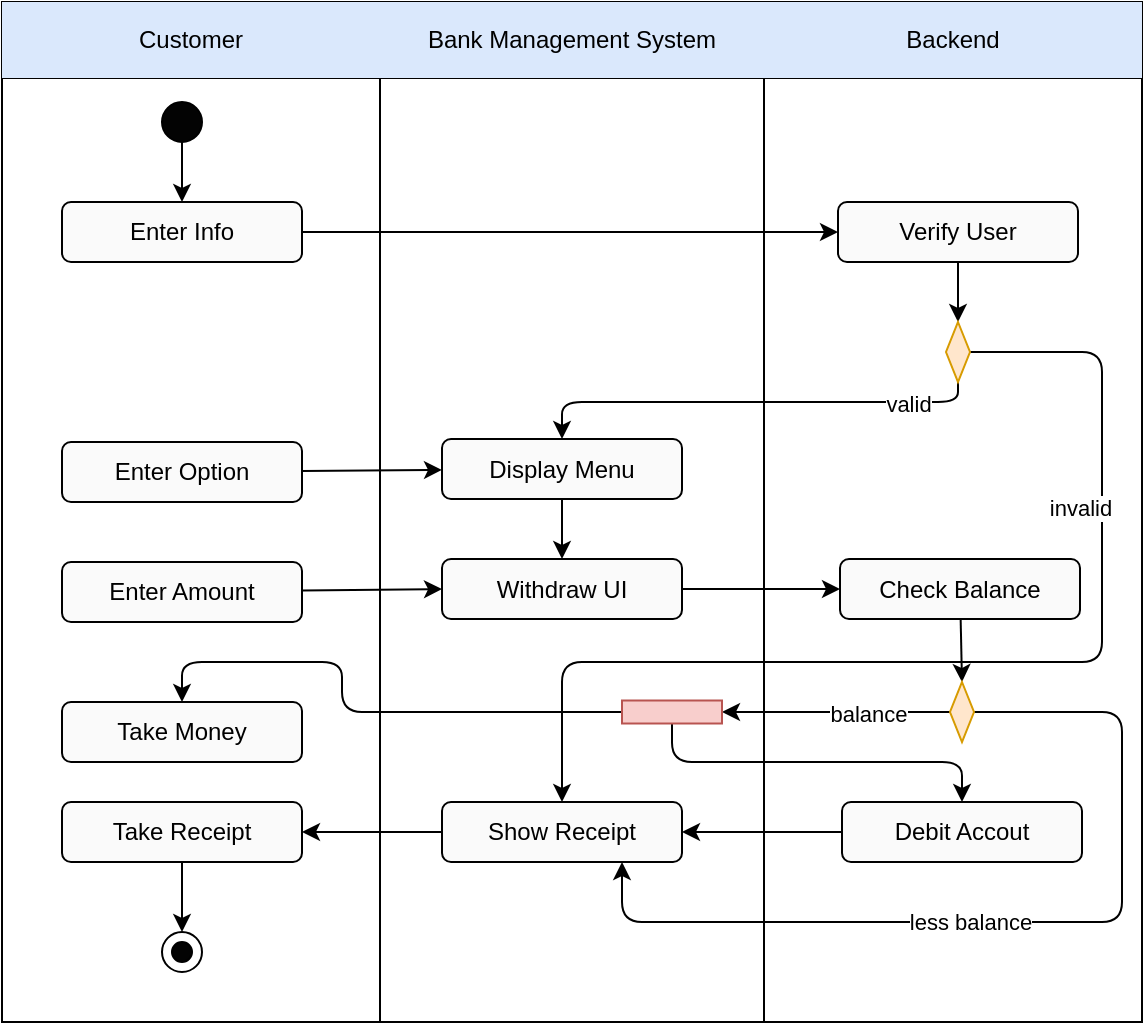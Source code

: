 <mxfile>
    <diagram id="JxLHlZ8fzK5wtSdJape4" name="Page-1">
        <mxGraphModel dx="1279" dy="549" grid="1" gridSize="10" guides="1" tooltips="1" connect="1" arrows="1" fold="1" page="1" pageScale="1" pageWidth="850" pageHeight="1100" math="0" shadow="0">
            <root>
                <mxCell id="0"/>
                <mxCell id="1" parent="0"/>
                <mxCell id="2" value="" style="shape=table;html=1;whiteSpace=wrap;startSize=0;container=1;collapsible=0;childLayout=tableLayout;" vertex="1" parent="1">
                    <mxGeometry x="140" y="20" width="570" height="510" as="geometry"/>
                </mxCell>
                <mxCell id="3" value="" style="shape=tableRow;horizontal=0;startSize=0;swimlaneHead=0;swimlaneBody=0;top=0;left=0;bottom=0;right=0;collapsible=0;dropTarget=0;fillColor=none;points=[[0,0.5],[1,0.5]];portConstraint=eastwest;" vertex="1" parent="2">
                    <mxGeometry width="570" height="38" as="geometry"/>
                </mxCell>
                <mxCell id="4" value="Customer" style="shape=partialRectangle;html=1;whiteSpace=wrap;connectable=0;fillColor=#dae8fc;top=0;left=0;bottom=0;right=0;overflow=hidden;strokeColor=#6c8ebf;" vertex="1" parent="3">
                    <mxGeometry width="189" height="38" as="geometry">
                        <mxRectangle width="189" height="38" as="alternateBounds"/>
                    </mxGeometry>
                </mxCell>
                <mxCell id="5" value="Bank Management System" style="shape=partialRectangle;html=1;whiteSpace=wrap;connectable=0;fillColor=#dae8fc;top=0;left=0;bottom=0;right=0;overflow=hidden;strokeColor=#6c8ebf;" vertex="1" parent="3">
                    <mxGeometry x="189" width="192" height="38" as="geometry">
                        <mxRectangle width="192" height="38" as="alternateBounds"/>
                    </mxGeometry>
                </mxCell>
                <mxCell id="6" value="Backend" style="shape=partialRectangle;html=1;whiteSpace=wrap;connectable=0;fillColor=#dae8fc;top=0;left=0;bottom=0;right=0;overflow=hidden;strokeColor=#6c8ebf;" vertex="1" parent="3">
                    <mxGeometry x="381" width="189" height="38" as="geometry">
                        <mxRectangle width="189" height="38" as="alternateBounds"/>
                    </mxGeometry>
                </mxCell>
                <mxCell id="7" value="" style="shape=tableRow;horizontal=0;startSize=0;swimlaneHead=0;swimlaneBody=0;top=0;left=0;bottom=0;right=0;collapsible=0;dropTarget=0;fillColor=none;points=[[0,0.5],[1,0.5]];portConstraint=eastwest;" vertex="1" parent="2">
                    <mxGeometry y="38" width="570" height="472" as="geometry"/>
                </mxCell>
                <mxCell id="8" value="" style="shape=partialRectangle;html=1;whiteSpace=wrap;connectable=0;fillColor=none;top=0;left=0;bottom=0;right=0;overflow=hidden;" vertex="1" parent="7">
                    <mxGeometry width="189" height="472" as="geometry">
                        <mxRectangle width="189" height="472" as="alternateBounds"/>
                    </mxGeometry>
                </mxCell>
                <mxCell id="9" value="" style="shape=partialRectangle;html=1;whiteSpace=wrap;connectable=0;fillColor=none;top=0;left=0;bottom=0;right=0;overflow=hidden;" vertex="1" parent="7">
                    <mxGeometry x="189" width="192" height="472" as="geometry">
                        <mxRectangle width="192" height="472" as="alternateBounds"/>
                    </mxGeometry>
                </mxCell>
                <mxCell id="10" value="" style="shape=partialRectangle;html=1;whiteSpace=wrap;connectable=0;fillColor=none;top=0;left=0;bottom=0;right=0;overflow=hidden;pointerEvents=1;" vertex="1" parent="7">
                    <mxGeometry x="381" width="189" height="472" as="geometry">
                        <mxRectangle width="189" height="472" as="alternateBounds"/>
                    </mxGeometry>
                </mxCell>
                <mxCell id="11" style="edgeStyle=none;html=1;" edge="1" parent="1" source="12" target="14">
                    <mxGeometry relative="1" as="geometry"/>
                </mxCell>
                <mxCell id="12" value="" style="ellipse;whiteSpace=wrap;html=1;fillColor=#030303;" vertex="1" parent="1">
                    <mxGeometry x="220" y="70" width="20" height="20" as="geometry"/>
                </mxCell>
                <mxCell id="14" value="Enter Info" style="whiteSpace=wrap;html=1;fillColor=#FAFAFA;rounded=1;" vertex="1" parent="1">
                    <mxGeometry x="170" y="120" width="120" height="30" as="geometry"/>
                </mxCell>
                <mxCell id="15" style="edgeStyle=none;html=1;entryX=0;entryY=0.5;entryDx=0;entryDy=0;exitX=1;exitY=0.5;exitDx=0;exitDy=0;" edge="1" parent="1" source="14" target="22">
                    <mxGeometry relative="1" as="geometry">
                        <mxPoint x="480" y="135" as="sourcePoint"/>
                    </mxGeometry>
                </mxCell>
                <mxCell id="17" style="edgeStyle=none;html=1;" edge="1" parent="1" source="18" target="33">
                    <mxGeometry relative="1" as="geometry"/>
                </mxCell>
                <mxCell id="18" value="Display Menu" style="whiteSpace=wrap;html=1;fillColor=#FAFAFA;rounded=1;" vertex="1" parent="1">
                    <mxGeometry x="360" y="238.5" width="120" height="30" as="geometry"/>
                </mxCell>
                <mxCell id="19" style="edgeStyle=none;html=1;" edge="1" parent="1" source="20" target="18">
                    <mxGeometry relative="1" as="geometry"/>
                </mxCell>
                <mxCell id="20" value="Enter Option" style="whiteSpace=wrap;html=1;fillColor=#FAFAFA;rounded=1;" vertex="1" parent="1">
                    <mxGeometry x="170" y="240" width="120" height="30" as="geometry"/>
                </mxCell>
                <mxCell id="21" style="edgeStyle=none;html=1;" edge="1" parent="1" source="22" target="27">
                    <mxGeometry relative="1" as="geometry"/>
                </mxCell>
                <mxCell id="22" value="Verify User" style="whiteSpace=wrap;html=1;fillColor=#FAFAFA;rounded=1;" vertex="1" parent="1">
                    <mxGeometry x="558" y="120" width="120" height="30" as="geometry"/>
                </mxCell>
                <mxCell id="23" style="edgeStyle=none;html=1;entryX=0.5;entryY=0;entryDx=0;entryDy=0;" edge="1" parent="1" source="27" target="37">
                    <mxGeometry relative="1" as="geometry">
                        <Array as="points">
                            <mxPoint x="690" y="195"/>
                            <mxPoint x="690" y="350"/>
                            <mxPoint x="420" y="350"/>
                        </Array>
                    </mxGeometry>
                </mxCell>
                <mxCell id="24" value="invalid" style="edgeLabel;html=1;align=center;verticalAlign=middle;resizable=0;points=[];" vertex="1" connectable="0" parent="23">
                    <mxGeometry x="-0.489" y="-1" relative="1" as="geometry">
                        <mxPoint x="-10" as="offset"/>
                    </mxGeometry>
                </mxCell>
                <mxCell id="25" style="edgeStyle=none;html=1;entryX=0.5;entryY=0;entryDx=0;entryDy=0;" edge="1" parent="1" source="27" target="18">
                    <mxGeometry relative="1" as="geometry">
                        <Array as="points">
                            <mxPoint x="618" y="220"/>
                            <mxPoint x="420" y="220"/>
                        </Array>
                    </mxGeometry>
                </mxCell>
                <mxCell id="26" value="valid" style="edgeLabel;html=1;align=center;verticalAlign=middle;resizable=0;points=[];" vertex="1" connectable="0" parent="25">
                    <mxGeometry x="-0.67" y="1" relative="1" as="geometry">
                        <mxPoint x="2" as="offset"/>
                    </mxGeometry>
                </mxCell>
                <mxCell id="27" value="" style="rhombus;whiteSpace=wrap;html=1;fillColor=#ffe6cc;strokeColor=#d79b00;" vertex="1" parent="1">
                    <mxGeometry x="612" y="180" width="12" height="30" as="geometry"/>
                </mxCell>
                <mxCell id="30" style="edgeStyle=none;html=1;" edge="1" parent="1" source="31" target="37">
                    <mxGeometry relative="1" as="geometry"/>
                </mxCell>
                <mxCell id="31" value="Debit Accout" style="whiteSpace=wrap;html=1;fillColor=#FAFAFA;rounded=1;" vertex="1" parent="1">
                    <mxGeometry x="560" y="420" width="120" height="30" as="geometry"/>
                </mxCell>
                <mxCell id="32" style="edgeStyle=none;html=1;entryX=0;entryY=0.5;entryDx=0;entryDy=0;" edge="1" parent="1" source="33" target="43">
                    <mxGeometry relative="1" as="geometry"/>
                </mxCell>
                <mxCell id="33" value="Withdraw UI" style="whiteSpace=wrap;html=1;fillColor=#FAFAFA;rounded=1;" vertex="1" parent="1">
                    <mxGeometry x="360" y="298.5" width="120" height="30" as="geometry"/>
                </mxCell>
                <mxCell id="34" style="edgeStyle=none;html=1;entryX=0;entryY=0.5;entryDx=0;entryDy=0;" edge="1" parent="1" source="35" target="33">
                    <mxGeometry relative="1" as="geometry"/>
                </mxCell>
                <mxCell id="35" value="Enter Amount" style="whiteSpace=wrap;html=1;fillColor=#FAFAFA;rounded=1;" vertex="1" parent="1">
                    <mxGeometry x="170" y="300" width="120" height="30" as="geometry"/>
                </mxCell>
                <mxCell id="36" style="edgeStyle=none;html=1;" edge="1" parent="1" source="37" target="39">
                    <mxGeometry relative="1" as="geometry"/>
                </mxCell>
                <mxCell id="37" value="Show Receipt" style="whiteSpace=wrap;html=1;fillColor=#FAFAFA;rounded=1;" vertex="1" parent="1">
                    <mxGeometry x="360" y="420" width="120" height="30" as="geometry"/>
                </mxCell>
                <mxCell id="38" style="edgeStyle=none;html=1;entryX=0.5;entryY=0;entryDx=0;entryDy=0;" edge="1" parent="1" source="39" target="41">
                    <mxGeometry relative="1" as="geometry"/>
                </mxCell>
                <mxCell id="39" value="Take Receipt" style="whiteSpace=wrap;html=1;fillColor=#FAFAFA;rounded=1;" vertex="1" parent="1">
                    <mxGeometry x="170" y="420" width="120" height="30" as="geometry"/>
                </mxCell>
                <mxCell id="40" value="" style="ellipse;whiteSpace=wrap;html=1;fillColor=#030303;" vertex="1" parent="1">
                    <mxGeometry x="225" y="490" width="10" height="10" as="geometry"/>
                </mxCell>
                <mxCell id="41" value="" style="ellipse;whiteSpace=wrap;html=1;fillColor=none;" vertex="1" parent="1">
                    <mxGeometry x="220" y="485" width="20" height="20" as="geometry"/>
                </mxCell>
                <mxCell id="45" style="edgeStyle=none;html=1;entryX=0.5;entryY=0;entryDx=0;entryDy=0;" edge="1" parent="1" source="43" target="44">
                    <mxGeometry relative="1" as="geometry"/>
                </mxCell>
                <mxCell id="43" value="Check Balance" style="whiteSpace=wrap;html=1;fillColor=#FAFAFA;rounded=1;" vertex="1" parent="1">
                    <mxGeometry x="559" y="298.5" width="120" height="30" as="geometry"/>
                </mxCell>
                <mxCell id="46" style="edgeStyle=none;html=1;entryX=0.75;entryY=1;entryDx=0;entryDy=0;exitX=1;exitY=0.5;exitDx=0;exitDy=0;" edge="1" parent="1" source="44" target="37">
                    <mxGeometry relative="1" as="geometry">
                        <Array as="points">
                            <mxPoint x="700" y="375"/>
                            <mxPoint x="700" y="480"/>
                            <mxPoint x="450" y="480"/>
                        </Array>
                    </mxGeometry>
                </mxCell>
                <mxCell id="47" value="less balance" style="edgeLabel;html=1;align=center;verticalAlign=middle;resizable=0;points=[];" vertex="1" connectable="0" parent="46">
                    <mxGeometry x="-0.439" y="1" relative="1" as="geometry">
                        <mxPoint x="-77" y="50" as="offset"/>
                    </mxGeometry>
                </mxCell>
                <mxCell id="49" style="edgeStyle=none;html=1;exitX=0;exitY=0.5;exitDx=0;exitDy=0;entryX=1;entryY=0.5;entryDx=0;entryDy=0;" edge="1" parent="1" source="44" target="52">
                    <mxGeometry relative="1" as="geometry"/>
                </mxCell>
                <mxCell id="55" value="balance" style="edgeLabel;html=1;align=center;verticalAlign=middle;resizable=0;points=[];" vertex="1" connectable="0" parent="49">
                    <mxGeometry x="-0.273" y="1" relative="1" as="geometry">
                        <mxPoint as="offset"/>
                    </mxGeometry>
                </mxCell>
                <mxCell id="44" value="" style="rhombus;whiteSpace=wrap;html=1;fillColor=#ffe6cc;strokeColor=#d79b00;" vertex="1" parent="1">
                    <mxGeometry x="614" y="360" width="12" height="30" as="geometry"/>
                </mxCell>
                <mxCell id="51" value="Take Money" style="whiteSpace=wrap;html=1;fillColor=#FAFAFA;rounded=1;" vertex="1" parent="1">
                    <mxGeometry x="170" y="370" width="120" height="30" as="geometry"/>
                </mxCell>
                <mxCell id="53" style="edgeStyle=none;html=1;exitX=0.5;exitY=1;exitDx=0;exitDy=0;entryX=0.5;entryY=0;entryDx=0;entryDy=0;" edge="1" parent="1" source="52" target="31">
                    <mxGeometry relative="1" as="geometry">
                        <Array as="points">
                            <mxPoint x="475" y="400"/>
                            <mxPoint x="620" y="400"/>
                        </Array>
                    </mxGeometry>
                </mxCell>
                <mxCell id="54" style="edgeStyle=none;html=1;exitX=0;exitY=0.5;exitDx=0;exitDy=0;entryX=0.5;entryY=0;entryDx=0;entryDy=0;" edge="1" parent="1" source="52" target="51">
                    <mxGeometry relative="1" as="geometry">
                        <Array as="points">
                            <mxPoint x="310" y="375"/>
                            <mxPoint x="310" y="350"/>
                            <mxPoint x="230" y="350"/>
                        </Array>
                    </mxGeometry>
                </mxCell>
                <mxCell id="52" value="" style="whiteSpace=wrap;html=1;fillColor=#f8cecc;strokeColor=#b85450;" vertex="1" parent="1">
                    <mxGeometry x="450" y="369.25" width="50" height="11.5" as="geometry"/>
                </mxCell>
            </root>
        </mxGraphModel>
    </diagram>
</mxfile>